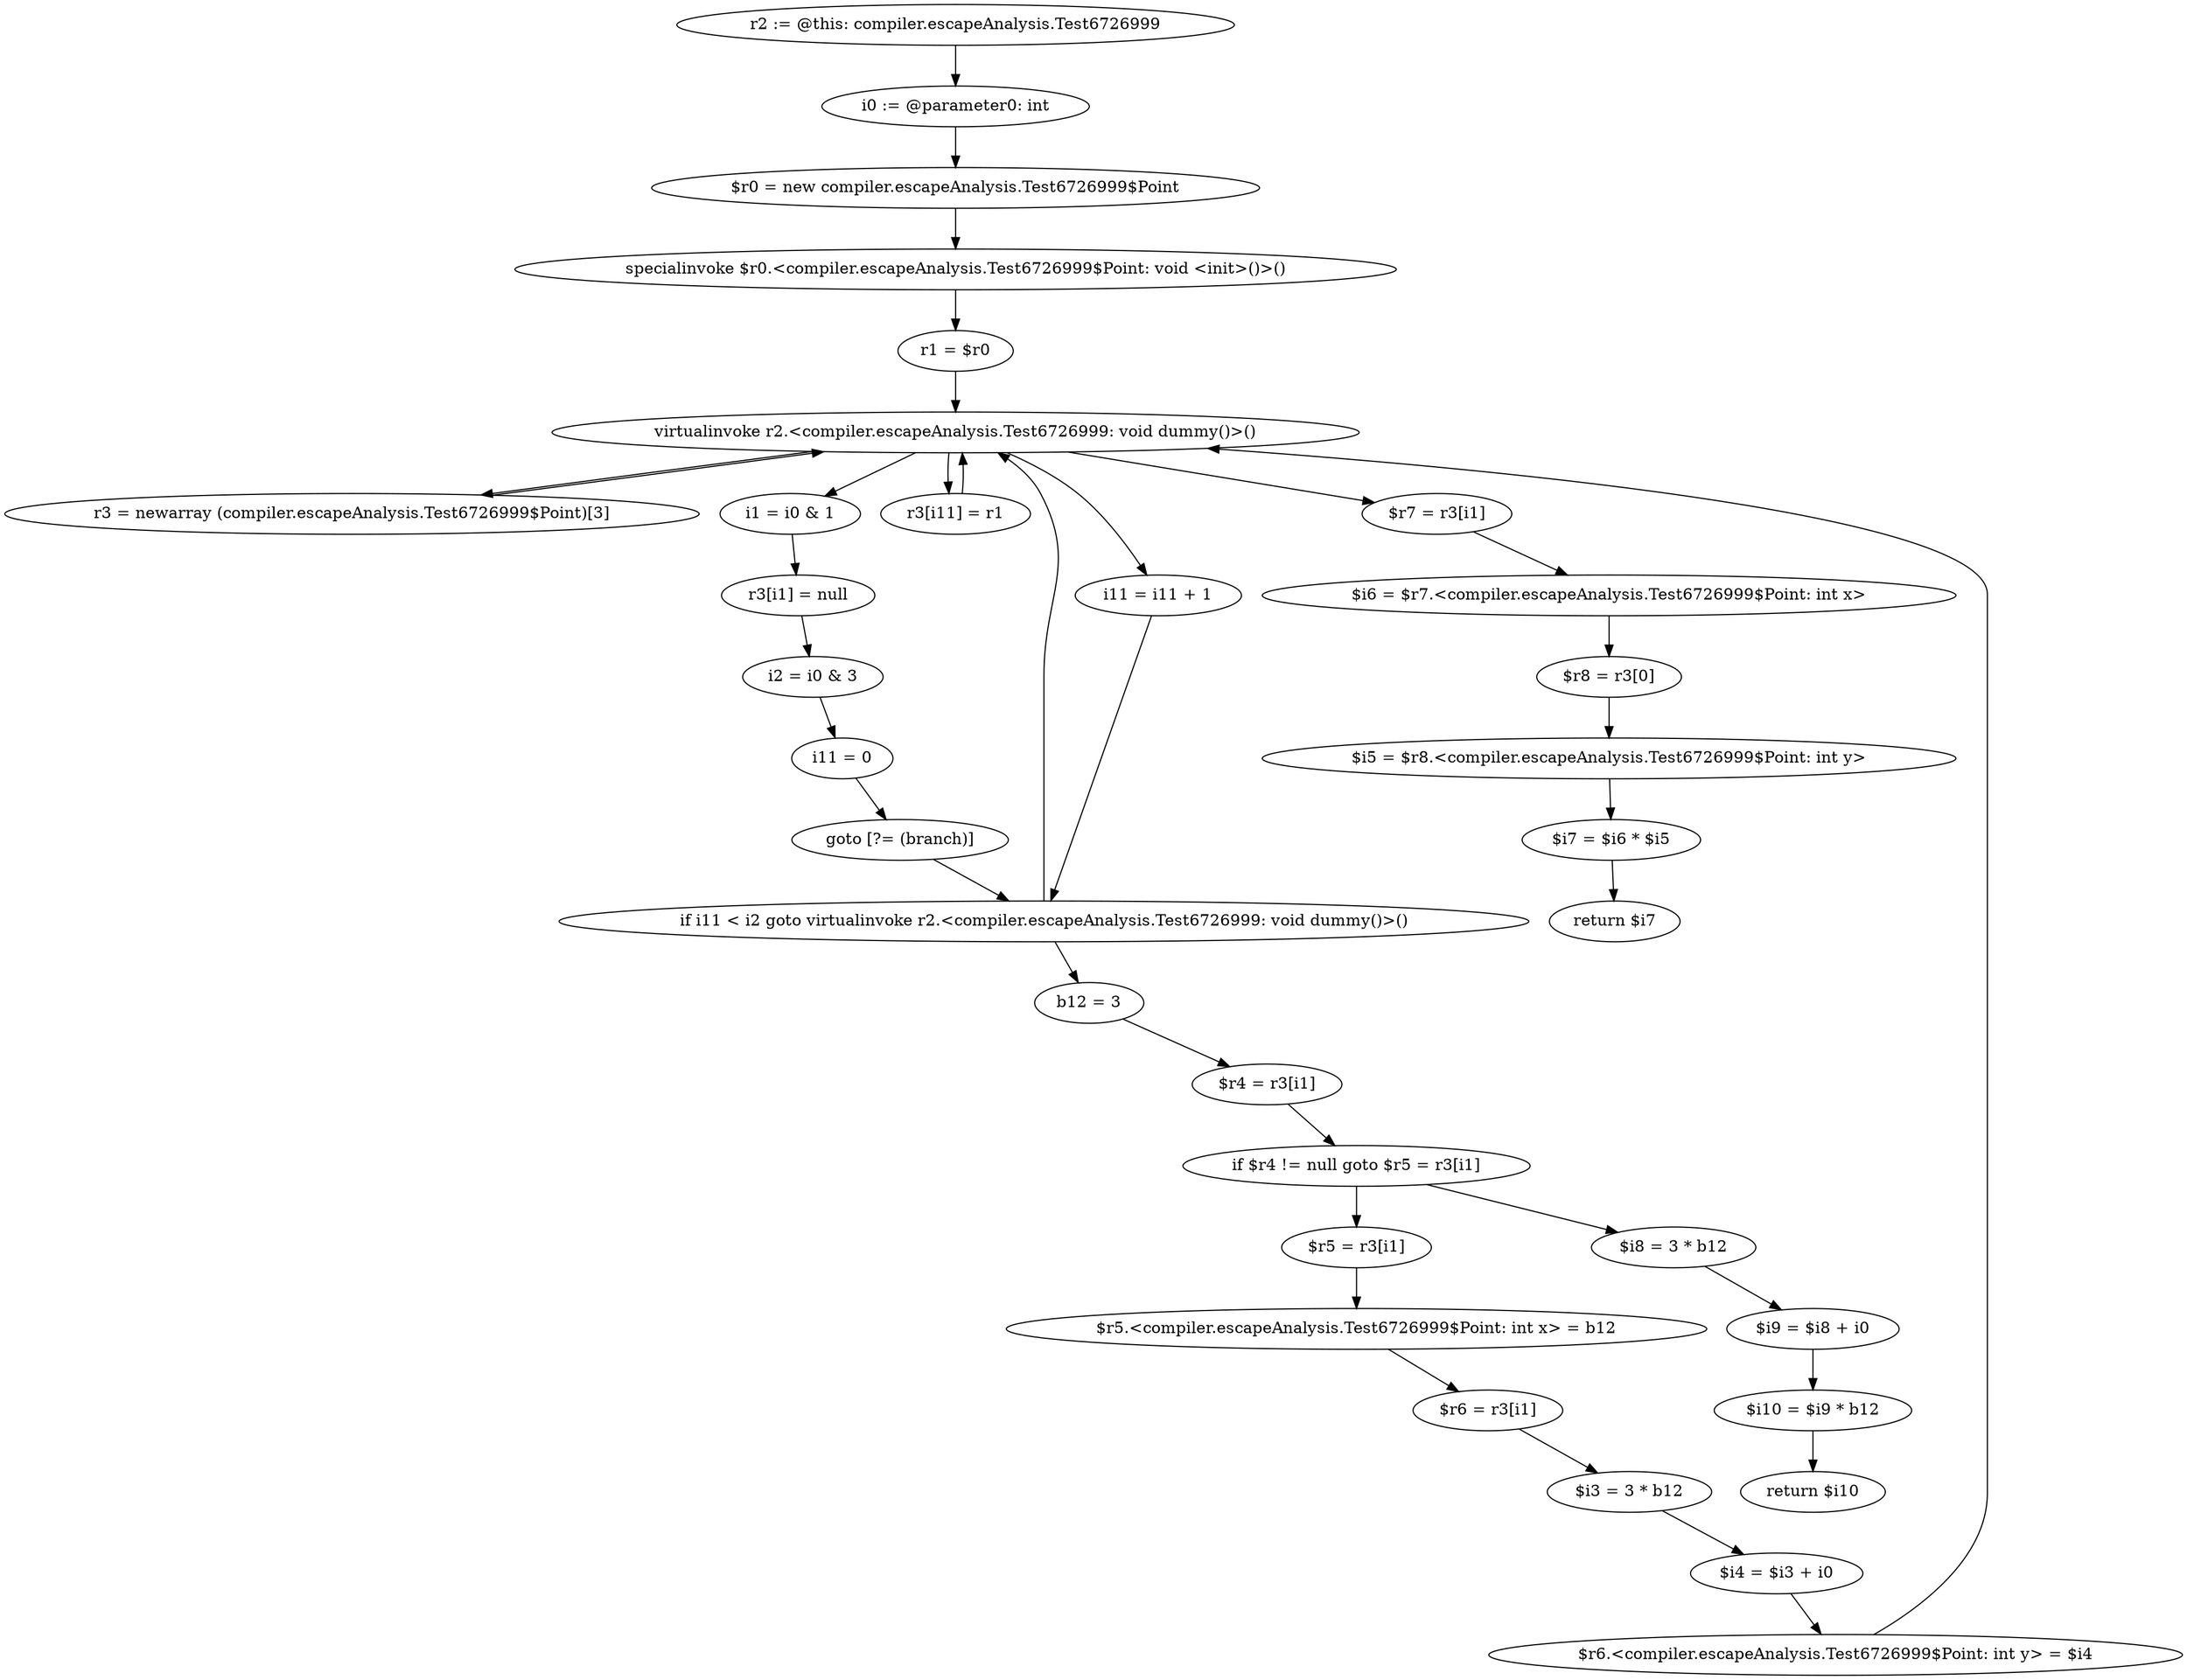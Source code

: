 digraph "unitGraph" {
    "r2 := @this: compiler.escapeAnalysis.Test6726999"
    "i0 := @parameter0: int"
    "$r0 = new compiler.escapeAnalysis.Test6726999$Point"
    "specialinvoke $r0.<compiler.escapeAnalysis.Test6726999$Point: void <init>()>()"
    "r1 = $r0"
    "virtualinvoke r2.<compiler.escapeAnalysis.Test6726999: void dummy()>()"
    "r3 = newarray (compiler.escapeAnalysis.Test6726999$Point)[3]"
    "i1 = i0 & 1"
    "r3[i1] = null"
    "i2 = i0 & 3"
    "i11 = 0"
    "goto [?= (branch)]"
    "r3[i11] = r1"
    "i11 = i11 + 1"
    "if i11 < i2 goto virtualinvoke r2.<compiler.escapeAnalysis.Test6726999: void dummy()>()"
    "b12 = 3"
    "$r4 = r3[i1]"
    "if $r4 != null goto $r5 = r3[i1]"
    "$i8 = 3 * b12"
    "$i9 = $i8 + i0"
    "$i10 = $i9 * b12"
    "return $i10"
    "$r5 = r3[i1]"
    "$r5.<compiler.escapeAnalysis.Test6726999$Point: int x> = b12"
    "$r6 = r3[i1]"
    "$i3 = 3 * b12"
    "$i4 = $i3 + i0"
    "$r6.<compiler.escapeAnalysis.Test6726999$Point: int y> = $i4"
    "$r7 = r3[i1]"
    "$i6 = $r7.<compiler.escapeAnalysis.Test6726999$Point: int x>"
    "$r8 = r3[0]"
    "$i5 = $r8.<compiler.escapeAnalysis.Test6726999$Point: int y>"
    "$i7 = $i6 * $i5"
    "return $i7"
    "r2 := @this: compiler.escapeAnalysis.Test6726999"->"i0 := @parameter0: int";
    "i0 := @parameter0: int"->"$r0 = new compiler.escapeAnalysis.Test6726999$Point";
    "$r0 = new compiler.escapeAnalysis.Test6726999$Point"->"specialinvoke $r0.<compiler.escapeAnalysis.Test6726999$Point: void <init>()>()";
    "specialinvoke $r0.<compiler.escapeAnalysis.Test6726999$Point: void <init>()>()"->"r1 = $r0";
    "r1 = $r0"->"virtualinvoke r2.<compiler.escapeAnalysis.Test6726999: void dummy()>()";
    "virtualinvoke r2.<compiler.escapeAnalysis.Test6726999: void dummy()>()"->"r3 = newarray (compiler.escapeAnalysis.Test6726999$Point)[3]";
    "r3 = newarray (compiler.escapeAnalysis.Test6726999$Point)[3]"->"virtualinvoke r2.<compiler.escapeAnalysis.Test6726999: void dummy()>()";
    "virtualinvoke r2.<compiler.escapeAnalysis.Test6726999: void dummy()>()"->"i1 = i0 & 1";
    "i1 = i0 & 1"->"r3[i1] = null";
    "r3[i1] = null"->"i2 = i0 & 3";
    "i2 = i0 & 3"->"i11 = 0";
    "i11 = 0"->"goto [?= (branch)]";
    "goto [?= (branch)]"->"if i11 < i2 goto virtualinvoke r2.<compiler.escapeAnalysis.Test6726999: void dummy()>()";
    "virtualinvoke r2.<compiler.escapeAnalysis.Test6726999: void dummy()>()"->"r3[i11] = r1";
    "r3[i11] = r1"->"virtualinvoke r2.<compiler.escapeAnalysis.Test6726999: void dummy()>()";
    "virtualinvoke r2.<compiler.escapeAnalysis.Test6726999: void dummy()>()"->"i11 = i11 + 1";
    "i11 = i11 + 1"->"if i11 < i2 goto virtualinvoke r2.<compiler.escapeAnalysis.Test6726999: void dummy()>()";
    "if i11 < i2 goto virtualinvoke r2.<compiler.escapeAnalysis.Test6726999: void dummy()>()"->"b12 = 3";
    "if i11 < i2 goto virtualinvoke r2.<compiler.escapeAnalysis.Test6726999: void dummy()>()"->"virtualinvoke r2.<compiler.escapeAnalysis.Test6726999: void dummy()>()";
    "b12 = 3"->"$r4 = r3[i1]";
    "$r4 = r3[i1]"->"if $r4 != null goto $r5 = r3[i1]";
    "if $r4 != null goto $r5 = r3[i1]"->"$i8 = 3 * b12";
    "if $r4 != null goto $r5 = r3[i1]"->"$r5 = r3[i1]";
    "$i8 = 3 * b12"->"$i9 = $i8 + i0";
    "$i9 = $i8 + i0"->"$i10 = $i9 * b12";
    "$i10 = $i9 * b12"->"return $i10";
    "$r5 = r3[i1]"->"$r5.<compiler.escapeAnalysis.Test6726999$Point: int x> = b12";
    "$r5.<compiler.escapeAnalysis.Test6726999$Point: int x> = b12"->"$r6 = r3[i1]";
    "$r6 = r3[i1]"->"$i3 = 3 * b12";
    "$i3 = 3 * b12"->"$i4 = $i3 + i0";
    "$i4 = $i3 + i0"->"$r6.<compiler.escapeAnalysis.Test6726999$Point: int y> = $i4";
    "$r6.<compiler.escapeAnalysis.Test6726999$Point: int y> = $i4"->"virtualinvoke r2.<compiler.escapeAnalysis.Test6726999: void dummy()>()";
    "virtualinvoke r2.<compiler.escapeAnalysis.Test6726999: void dummy()>()"->"$r7 = r3[i1]";
    "$r7 = r3[i1]"->"$i6 = $r7.<compiler.escapeAnalysis.Test6726999$Point: int x>";
    "$i6 = $r7.<compiler.escapeAnalysis.Test6726999$Point: int x>"->"$r8 = r3[0]";
    "$r8 = r3[0]"->"$i5 = $r8.<compiler.escapeAnalysis.Test6726999$Point: int y>";
    "$i5 = $r8.<compiler.escapeAnalysis.Test6726999$Point: int y>"->"$i7 = $i6 * $i5";
    "$i7 = $i6 * $i5"->"return $i7";
}
